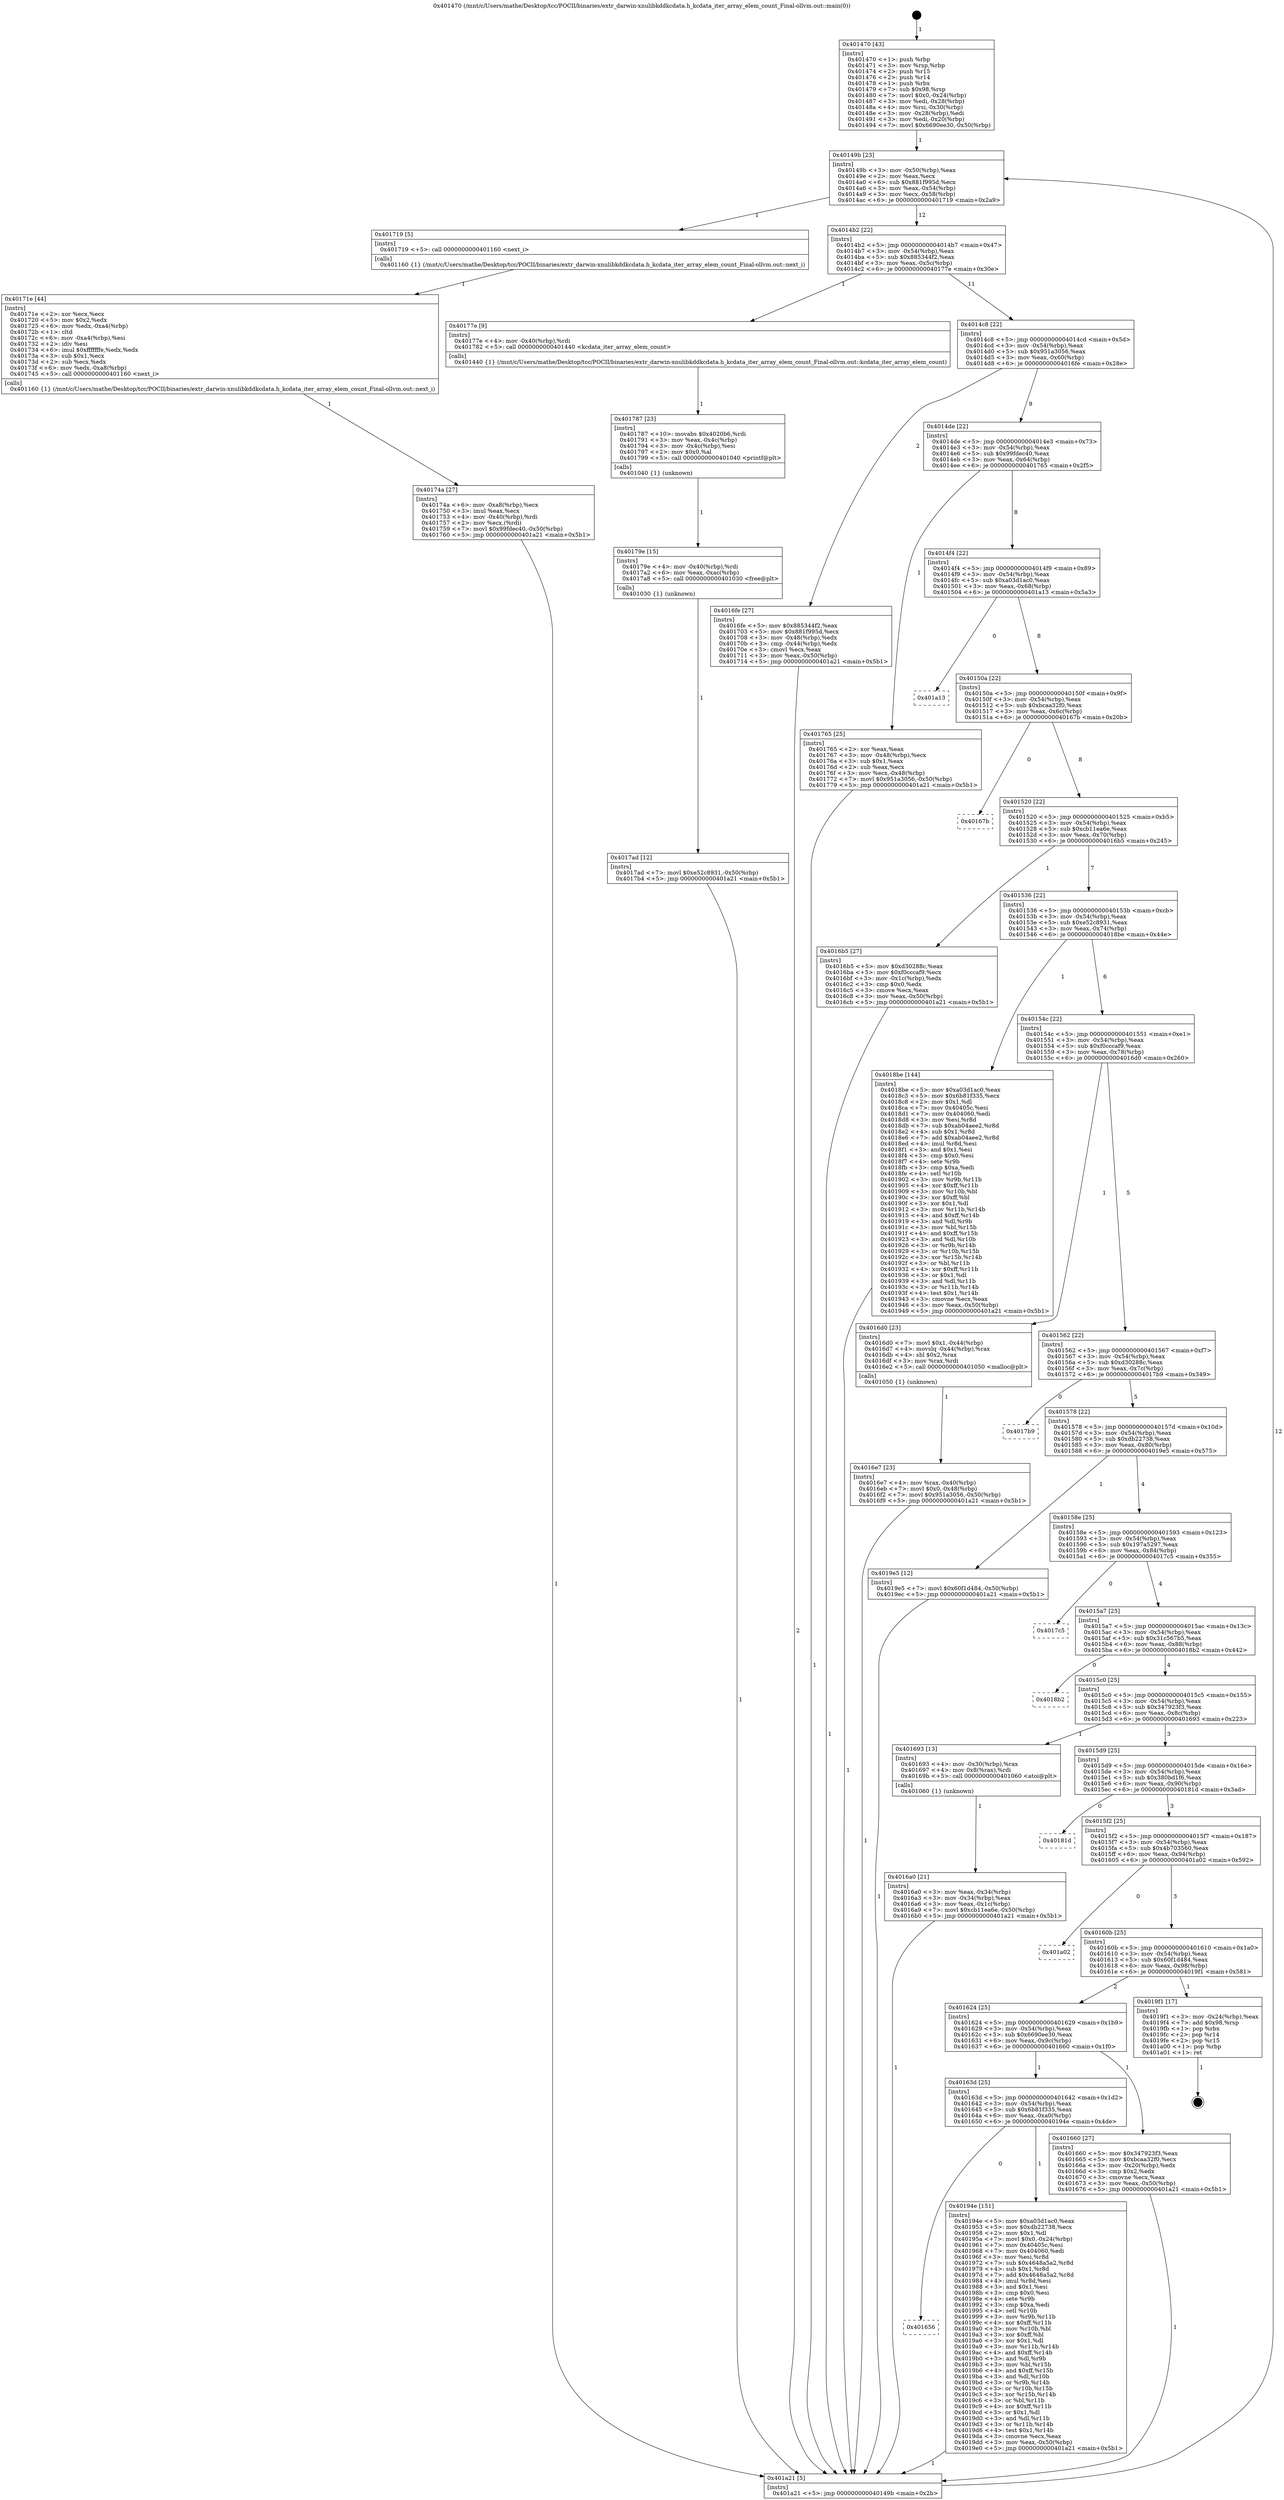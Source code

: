 digraph "0x401470" {
  label = "0x401470 (/mnt/c/Users/mathe/Desktop/tcc/POCII/binaries/extr_darwin-xnulibkddkcdata.h_kcdata_iter_array_elem_count_Final-ollvm.out::main(0))"
  labelloc = "t"
  node[shape=record]

  Entry [label="",width=0.3,height=0.3,shape=circle,fillcolor=black,style=filled]
  "0x40149b" [label="{
     0x40149b [23]\l
     | [instrs]\l
     &nbsp;&nbsp;0x40149b \<+3\>: mov -0x50(%rbp),%eax\l
     &nbsp;&nbsp;0x40149e \<+2\>: mov %eax,%ecx\l
     &nbsp;&nbsp;0x4014a0 \<+6\>: sub $0x881f995d,%ecx\l
     &nbsp;&nbsp;0x4014a6 \<+3\>: mov %eax,-0x54(%rbp)\l
     &nbsp;&nbsp;0x4014a9 \<+3\>: mov %ecx,-0x58(%rbp)\l
     &nbsp;&nbsp;0x4014ac \<+6\>: je 0000000000401719 \<main+0x2a9\>\l
  }"]
  "0x401719" [label="{
     0x401719 [5]\l
     | [instrs]\l
     &nbsp;&nbsp;0x401719 \<+5\>: call 0000000000401160 \<next_i\>\l
     | [calls]\l
     &nbsp;&nbsp;0x401160 \{1\} (/mnt/c/Users/mathe/Desktop/tcc/POCII/binaries/extr_darwin-xnulibkddkcdata.h_kcdata_iter_array_elem_count_Final-ollvm.out::next_i)\l
  }"]
  "0x4014b2" [label="{
     0x4014b2 [22]\l
     | [instrs]\l
     &nbsp;&nbsp;0x4014b2 \<+5\>: jmp 00000000004014b7 \<main+0x47\>\l
     &nbsp;&nbsp;0x4014b7 \<+3\>: mov -0x54(%rbp),%eax\l
     &nbsp;&nbsp;0x4014ba \<+5\>: sub $0x885344f2,%eax\l
     &nbsp;&nbsp;0x4014bf \<+3\>: mov %eax,-0x5c(%rbp)\l
     &nbsp;&nbsp;0x4014c2 \<+6\>: je 000000000040177e \<main+0x30e\>\l
  }"]
  Exit [label="",width=0.3,height=0.3,shape=circle,fillcolor=black,style=filled,peripheries=2]
  "0x40177e" [label="{
     0x40177e [9]\l
     | [instrs]\l
     &nbsp;&nbsp;0x40177e \<+4\>: mov -0x40(%rbp),%rdi\l
     &nbsp;&nbsp;0x401782 \<+5\>: call 0000000000401440 \<kcdata_iter_array_elem_count\>\l
     | [calls]\l
     &nbsp;&nbsp;0x401440 \{1\} (/mnt/c/Users/mathe/Desktop/tcc/POCII/binaries/extr_darwin-xnulibkddkcdata.h_kcdata_iter_array_elem_count_Final-ollvm.out::kcdata_iter_array_elem_count)\l
  }"]
  "0x4014c8" [label="{
     0x4014c8 [22]\l
     | [instrs]\l
     &nbsp;&nbsp;0x4014c8 \<+5\>: jmp 00000000004014cd \<main+0x5d\>\l
     &nbsp;&nbsp;0x4014cd \<+3\>: mov -0x54(%rbp),%eax\l
     &nbsp;&nbsp;0x4014d0 \<+5\>: sub $0x951a3056,%eax\l
     &nbsp;&nbsp;0x4014d5 \<+3\>: mov %eax,-0x60(%rbp)\l
     &nbsp;&nbsp;0x4014d8 \<+6\>: je 00000000004016fe \<main+0x28e\>\l
  }"]
  "0x401656" [label="{
     0x401656\l
  }", style=dashed]
  "0x4016fe" [label="{
     0x4016fe [27]\l
     | [instrs]\l
     &nbsp;&nbsp;0x4016fe \<+5\>: mov $0x885344f2,%eax\l
     &nbsp;&nbsp;0x401703 \<+5\>: mov $0x881f995d,%ecx\l
     &nbsp;&nbsp;0x401708 \<+3\>: mov -0x48(%rbp),%edx\l
     &nbsp;&nbsp;0x40170b \<+3\>: cmp -0x44(%rbp),%edx\l
     &nbsp;&nbsp;0x40170e \<+3\>: cmovl %ecx,%eax\l
     &nbsp;&nbsp;0x401711 \<+3\>: mov %eax,-0x50(%rbp)\l
     &nbsp;&nbsp;0x401714 \<+5\>: jmp 0000000000401a21 \<main+0x5b1\>\l
  }"]
  "0x4014de" [label="{
     0x4014de [22]\l
     | [instrs]\l
     &nbsp;&nbsp;0x4014de \<+5\>: jmp 00000000004014e3 \<main+0x73\>\l
     &nbsp;&nbsp;0x4014e3 \<+3\>: mov -0x54(%rbp),%eax\l
     &nbsp;&nbsp;0x4014e6 \<+5\>: sub $0x99fdec40,%eax\l
     &nbsp;&nbsp;0x4014eb \<+3\>: mov %eax,-0x64(%rbp)\l
     &nbsp;&nbsp;0x4014ee \<+6\>: je 0000000000401765 \<main+0x2f5\>\l
  }"]
  "0x40194e" [label="{
     0x40194e [151]\l
     | [instrs]\l
     &nbsp;&nbsp;0x40194e \<+5\>: mov $0xa03d1ac0,%eax\l
     &nbsp;&nbsp;0x401953 \<+5\>: mov $0xdb22738,%ecx\l
     &nbsp;&nbsp;0x401958 \<+2\>: mov $0x1,%dl\l
     &nbsp;&nbsp;0x40195a \<+7\>: movl $0x0,-0x24(%rbp)\l
     &nbsp;&nbsp;0x401961 \<+7\>: mov 0x40405c,%esi\l
     &nbsp;&nbsp;0x401968 \<+7\>: mov 0x404060,%edi\l
     &nbsp;&nbsp;0x40196f \<+3\>: mov %esi,%r8d\l
     &nbsp;&nbsp;0x401972 \<+7\>: sub $0x4648a5a2,%r8d\l
     &nbsp;&nbsp;0x401979 \<+4\>: sub $0x1,%r8d\l
     &nbsp;&nbsp;0x40197d \<+7\>: add $0x4648a5a2,%r8d\l
     &nbsp;&nbsp;0x401984 \<+4\>: imul %r8d,%esi\l
     &nbsp;&nbsp;0x401988 \<+3\>: and $0x1,%esi\l
     &nbsp;&nbsp;0x40198b \<+3\>: cmp $0x0,%esi\l
     &nbsp;&nbsp;0x40198e \<+4\>: sete %r9b\l
     &nbsp;&nbsp;0x401992 \<+3\>: cmp $0xa,%edi\l
     &nbsp;&nbsp;0x401995 \<+4\>: setl %r10b\l
     &nbsp;&nbsp;0x401999 \<+3\>: mov %r9b,%r11b\l
     &nbsp;&nbsp;0x40199c \<+4\>: xor $0xff,%r11b\l
     &nbsp;&nbsp;0x4019a0 \<+3\>: mov %r10b,%bl\l
     &nbsp;&nbsp;0x4019a3 \<+3\>: xor $0xff,%bl\l
     &nbsp;&nbsp;0x4019a6 \<+3\>: xor $0x1,%dl\l
     &nbsp;&nbsp;0x4019a9 \<+3\>: mov %r11b,%r14b\l
     &nbsp;&nbsp;0x4019ac \<+4\>: and $0xff,%r14b\l
     &nbsp;&nbsp;0x4019b0 \<+3\>: and %dl,%r9b\l
     &nbsp;&nbsp;0x4019b3 \<+3\>: mov %bl,%r15b\l
     &nbsp;&nbsp;0x4019b6 \<+4\>: and $0xff,%r15b\l
     &nbsp;&nbsp;0x4019ba \<+3\>: and %dl,%r10b\l
     &nbsp;&nbsp;0x4019bd \<+3\>: or %r9b,%r14b\l
     &nbsp;&nbsp;0x4019c0 \<+3\>: or %r10b,%r15b\l
     &nbsp;&nbsp;0x4019c3 \<+3\>: xor %r15b,%r14b\l
     &nbsp;&nbsp;0x4019c6 \<+3\>: or %bl,%r11b\l
     &nbsp;&nbsp;0x4019c9 \<+4\>: xor $0xff,%r11b\l
     &nbsp;&nbsp;0x4019cd \<+3\>: or $0x1,%dl\l
     &nbsp;&nbsp;0x4019d0 \<+3\>: and %dl,%r11b\l
     &nbsp;&nbsp;0x4019d3 \<+3\>: or %r11b,%r14b\l
     &nbsp;&nbsp;0x4019d6 \<+4\>: test $0x1,%r14b\l
     &nbsp;&nbsp;0x4019da \<+3\>: cmovne %ecx,%eax\l
     &nbsp;&nbsp;0x4019dd \<+3\>: mov %eax,-0x50(%rbp)\l
     &nbsp;&nbsp;0x4019e0 \<+5\>: jmp 0000000000401a21 \<main+0x5b1\>\l
  }"]
  "0x401765" [label="{
     0x401765 [25]\l
     | [instrs]\l
     &nbsp;&nbsp;0x401765 \<+2\>: xor %eax,%eax\l
     &nbsp;&nbsp;0x401767 \<+3\>: mov -0x48(%rbp),%ecx\l
     &nbsp;&nbsp;0x40176a \<+3\>: sub $0x1,%eax\l
     &nbsp;&nbsp;0x40176d \<+2\>: sub %eax,%ecx\l
     &nbsp;&nbsp;0x40176f \<+3\>: mov %ecx,-0x48(%rbp)\l
     &nbsp;&nbsp;0x401772 \<+7\>: movl $0x951a3056,-0x50(%rbp)\l
     &nbsp;&nbsp;0x401779 \<+5\>: jmp 0000000000401a21 \<main+0x5b1\>\l
  }"]
  "0x4014f4" [label="{
     0x4014f4 [22]\l
     | [instrs]\l
     &nbsp;&nbsp;0x4014f4 \<+5\>: jmp 00000000004014f9 \<main+0x89\>\l
     &nbsp;&nbsp;0x4014f9 \<+3\>: mov -0x54(%rbp),%eax\l
     &nbsp;&nbsp;0x4014fc \<+5\>: sub $0xa03d1ac0,%eax\l
     &nbsp;&nbsp;0x401501 \<+3\>: mov %eax,-0x68(%rbp)\l
     &nbsp;&nbsp;0x401504 \<+6\>: je 0000000000401a13 \<main+0x5a3\>\l
  }"]
  "0x4017ad" [label="{
     0x4017ad [12]\l
     | [instrs]\l
     &nbsp;&nbsp;0x4017ad \<+7\>: movl $0xe52c8931,-0x50(%rbp)\l
     &nbsp;&nbsp;0x4017b4 \<+5\>: jmp 0000000000401a21 \<main+0x5b1\>\l
  }"]
  "0x401a13" [label="{
     0x401a13\l
  }", style=dashed]
  "0x40150a" [label="{
     0x40150a [22]\l
     | [instrs]\l
     &nbsp;&nbsp;0x40150a \<+5\>: jmp 000000000040150f \<main+0x9f\>\l
     &nbsp;&nbsp;0x40150f \<+3\>: mov -0x54(%rbp),%eax\l
     &nbsp;&nbsp;0x401512 \<+5\>: sub $0xbcaa32f0,%eax\l
     &nbsp;&nbsp;0x401517 \<+3\>: mov %eax,-0x6c(%rbp)\l
     &nbsp;&nbsp;0x40151a \<+6\>: je 000000000040167b \<main+0x20b\>\l
  }"]
  "0x40179e" [label="{
     0x40179e [15]\l
     | [instrs]\l
     &nbsp;&nbsp;0x40179e \<+4\>: mov -0x40(%rbp),%rdi\l
     &nbsp;&nbsp;0x4017a2 \<+6\>: mov %eax,-0xac(%rbp)\l
     &nbsp;&nbsp;0x4017a8 \<+5\>: call 0000000000401030 \<free@plt\>\l
     | [calls]\l
     &nbsp;&nbsp;0x401030 \{1\} (unknown)\l
  }"]
  "0x40167b" [label="{
     0x40167b\l
  }", style=dashed]
  "0x401520" [label="{
     0x401520 [22]\l
     | [instrs]\l
     &nbsp;&nbsp;0x401520 \<+5\>: jmp 0000000000401525 \<main+0xb5\>\l
     &nbsp;&nbsp;0x401525 \<+3\>: mov -0x54(%rbp),%eax\l
     &nbsp;&nbsp;0x401528 \<+5\>: sub $0xcb11ea6e,%eax\l
     &nbsp;&nbsp;0x40152d \<+3\>: mov %eax,-0x70(%rbp)\l
     &nbsp;&nbsp;0x401530 \<+6\>: je 00000000004016b5 \<main+0x245\>\l
  }"]
  "0x401787" [label="{
     0x401787 [23]\l
     | [instrs]\l
     &nbsp;&nbsp;0x401787 \<+10\>: movabs $0x4020b6,%rdi\l
     &nbsp;&nbsp;0x401791 \<+3\>: mov %eax,-0x4c(%rbp)\l
     &nbsp;&nbsp;0x401794 \<+3\>: mov -0x4c(%rbp),%esi\l
     &nbsp;&nbsp;0x401797 \<+2\>: mov $0x0,%al\l
     &nbsp;&nbsp;0x401799 \<+5\>: call 0000000000401040 \<printf@plt\>\l
     | [calls]\l
     &nbsp;&nbsp;0x401040 \{1\} (unknown)\l
  }"]
  "0x4016b5" [label="{
     0x4016b5 [27]\l
     | [instrs]\l
     &nbsp;&nbsp;0x4016b5 \<+5\>: mov $0xd30288c,%eax\l
     &nbsp;&nbsp;0x4016ba \<+5\>: mov $0xf0cccaf9,%ecx\l
     &nbsp;&nbsp;0x4016bf \<+3\>: mov -0x1c(%rbp),%edx\l
     &nbsp;&nbsp;0x4016c2 \<+3\>: cmp $0x0,%edx\l
     &nbsp;&nbsp;0x4016c5 \<+3\>: cmove %ecx,%eax\l
     &nbsp;&nbsp;0x4016c8 \<+3\>: mov %eax,-0x50(%rbp)\l
     &nbsp;&nbsp;0x4016cb \<+5\>: jmp 0000000000401a21 \<main+0x5b1\>\l
  }"]
  "0x401536" [label="{
     0x401536 [22]\l
     | [instrs]\l
     &nbsp;&nbsp;0x401536 \<+5\>: jmp 000000000040153b \<main+0xcb\>\l
     &nbsp;&nbsp;0x40153b \<+3\>: mov -0x54(%rbp),%eax\l
     &nbsp;&nbsp;0x40153e \<+5\>: sub $0xe52c8931,%eax\l
     &nbsp;&nbsp;0x401543 \<+3\>: mov %eax,-0x74(%rbp)\l
     &nbsp;&nbsp;0x401546 \<+6\>: je 00000000004018be \<main+0x44e\>\l
  }"]
  "0x40174a" [label="{
     0x40174a [27]\l
     | [instrs]\l
     &nbsp;&nbsp;0x40174a \<+6\>: mov -0xa8(%rbp),%ecx\l
     &nbsp;&nbsp;0x401750 \<+3\>: imul %eax,%ecx\l
     &nbsp;&nbsp;0x401753 \<+4\>: mov -0x40(%rbp),%rdi\l
     &nbsp;&nbsp;0x401757 \<+2\>: mov %ecx,(%rdi)\l
     &nbsp;&nbsp;0x401759 \<+7\>: movl $0x99fdec40,-0x50(%rbp)\l
     &nbsp;&nbsp;0x401760 \<+5\>: jmp 0000000000401a21 \<main+0x5b1\>\l
  }"]
  "0x4018be" [label="{
     0x4018be [144]\l
     | [instrs]\l
     &nbsp;&nbsp;0x4018be \<+5\>: mov $0xa03d1ac0,%eax\l
     &nbsp;&nbsp;0x4018c3 \<+5\>: mov $0x6b81f335,%ecx\l
     &nbsp;&nbsp;0x4018c8 \<+2\>: mov $0x1,%dl\l
     &nbsp;&nbsp;0x4018ca \<+7\>: mov 0x40405c,%esi\l
     &nbsp;&nbsp;0x4018d1 \<+7\>: mov 0x404060,%edi\l
     &nbsp;&nbsp;0x4018d8 \<+3\>: mov %esi,%r8d\l
     &nbsp;&nbsp;0x4018db \<+7\>: sub $0xab04aee2,%r8d\l
     &nbsp;&nbsp;0x4018e2 \<+4\>: sub $0x1,%r8d\l
     &nbsp;&nbsp;0x4018e6 \<+7\>: add $0xab04aee2,%r8d\l
     &nbsp;&nbsp;0x4018ed \<+4\>: imul %r8d,%esi\l
     &nbsp;&nbsp;0x4018f1 \<+3\>: and $0x1,%esi\l
     &nbsp;&nbsp;0x4018f4 \<+3\>: cmp $0x0,%esi\l
     &nbsp;&nbsp;0x4018f7 \<+4\>: sete %r9b\l
     &nbsp;&nbsp;0x4018fb \<+3\>: cmp $0xa,%edi\l
     &nbsp;&nbsp;0x4018fe \<+4\>: setl %r10b\l
     &nbsp;&nbsp;0x401902 \<+3\>: mov %r9b,%r11b\l
     &nbsp;&nbsp;0x401905 \<+4\>: xor $0xff,%r11b\l
     &nbsp;&nbsp;0x401909 \<+3\>: mov %r10b,%bl\l
     &nbsp;&nbsp;0x40190c \<+3\>: xor $0xff,%bl\l
     &nbsp;&nbsp;0x40190f \<+3\>: xor $0x1,%dl\l
     &nbsp;&nbsp;0x401912 \<+3\>: mov %r11b,%r14b\l
     &nbsp;&nbsp;0x401915 \<+4\>: and $0xff,%r14b\l
     &nbsp;&nbsp;0x401919 \<+3\>: and %dl,%r9b\l
     &nbsp;&nbsp;0x40191c \<+3\>: mov %bl,%r15b\l
     &nbsp;&nbsp;0x40191f \<+4\>: and $0xff,%r15b\l
     &nbsp;&nbsp;0x401923 \<+3\>: and %dl,%r10b\l
     &nbsp;&nbsp;0x401926 \<+3\>: or %r9b,%r14b\l
     &nbsp;&nbsp;0x401929 \<+3\>: or %r10b,%r15b\l
     &nbsp;&nbsp;0x40192c \<+3\>: xor %r15b,%r14b\l
     &nbsp;&nbsp;0x40192f \<+3\>: or %bl,%r11b\l
     &nbsp;&nbsp;0x401932 \<+4\>: xor $0xff,%r11b\l
     &nbsp;&nbsp;0x401936 \<+3\>: or $0x1,%dl\l
     &nbsp;&nbsp;0x401939 \<+3\>: and %dl,%r11b\l
     &nbsp;&nbsp;0x40193c \<+3\>: or %r11b,%r14b\l
     &nbsp;&nbsp;0x40193f \<+4\>: test $0x1,%r14b\l
     &nbsp;&nbsp;0x401943 \<+3\>: cmovne %ecx,%eax\l
     &nbsp;&nbsp;0x401946 \<+3\>: mov %eax,-0x50(%rbp)\l
     &nbsp;&nbsp;0x401949 \<+5\>: jmp 0000000000401a21 \<main+0x5b1\>\l
  }"]
  "0x40154c" [label="{
     0x40154c [22]\l
     | [instrs]\l
     &nbsp;&nbsp;0x40154c \<+5\>: jmp 0000000000401551 \<main+0xe1\>\l
     &nbsp;&nbsp;0x401551 \<+3\>: mov -0x54(%rbp),%eax\l
     &nbsp;&nbsp;0x401554 \<+5\>: sub $0xf0cccaf9,%eax\l
     &nbsp;&nbsp;0x401559 \<+3\>: mov %eax,-0x78(%rbp)\l
     &nbsp;&nbsp;0x40155c \<+6\>: je 00000000004016d0 \<main+0x260\>\l
  }"]
  "0x40171e" [label="{
     0x40171e [44]\l
     | [instrs]\l
     &nbsp;&nbsp;0x40171e \<+2\>: xor %ecx,%ecx\l
     &nbsp;&nbsp;0x401720 \<+5\>: mov $0x2,%edx\l
     &nbsp;&nbsp;0x401725 \<+6\>: mov %edx,-0xa4(%rbp)\l
     &nbsp;&nbsp;0x40172b \<+1\>: cltd\l
     &nbsp;&nbsp;0x40172c \<+6\>: mov -0xa4(%rbp),%esi\l
     &nbsp;&nbsp;0x401732 \<+2\>: idiv %esi\l
     &nbsp;&nbsp;0x401734 \<+6\>: imul $0xfffffffe,%edx,%edx\l
     &nbsp;&nbsp;0x40173a \<+3\>: sub $0x1,%ecx\l
     &nbsp;&nbsp;0x40173d \<+2\>: sub %ecx,%edx\l
     &nbsp;&nbsp;0x40173f \<+6\>: mov %edx,-0xa8(%rbp)\l
     &nbsp;&nbsp;0x401745 \<+5\>: call 0000000000401160 \<next_i\>\l
     | [calls]\l
     &nbsp;&nbsp;0x401160 \{1\} (/mnt/c/Users/mathe/Desktop/tcc/POCII/binaries/extr_darwin-xnulibkddkcdata.h_kcdata_iter_array_elem_count_Final-ollvm.out::next_i)\l
  }"]
  "0x4016d0" [label="{
     0x4016d0 [23]\l
     | [instrs]\l
     &nbsp;&nbsp;0x4016d0 \<+7\>: movl $0x1,-0x44(%rbp)\l
     &nbsp;&nbsp;0x4016d7 \<+4\>: movslq -0x44(%rbp),%rax\l
     &nbsp;&nbsp;0x4016db \<+4\>: shl $0x2,%rax\l
     &nbsp;&nbsp;0x4016df \<+3\>: mov %rax,%rdi\l
     &nbsp;&nbsp;0x4016e2 \<+5\>: call 0000000000401050 \<malloc@plt\>\l
     | [calls]\l
     &nbsp;&nbsp;0x401050 \{1\} (unknown)\l
  }"]
  "0x401562" [label="{
     0x401562 [22]\l
     | [instrs]\l
     &nbsp;&nbsp;0x401562 \<+5\>: jmp 0000000000401567 \<main+0xf7\>\l
     &nbsp;&nbsp;0x401567 \<+3\>: mov -0x54(%rbp),%eax\l
     &nbsp;&nbsp;0x40156a \<+5\>: sub $0xd30288c,%eax\l
     &nbsp;&nbsp;0x40156f \<+3\>: mov %eax,-0x7c(%rbp)\l
     &nbsp;&nbsp;0x401572 \<+6\>: je 00000000004017b9 \<main+0x349\>\l
  }"]
  "0x4016e7" [label="{
     0x4016e7 [23]\l
     | [instrs]\l
     &nbsp;&nbsp;0x4016e7 \<+4\>: mov %rax,-0x40(%rbp)\l
     &nbsp;&nbsp;0x4016eb \<+7\>: movl $0x0,-0x48(%rbp)\l
     &nbsp;&nbsp;0x4016f2 \<+7\>: movl $0x951a3056,-0x50(%rbp)\l
     &nbsp;&nbsp;0x4016f9 \<+5\>: jmp 0000000000401a21 \<main+0x5b1\>\l
  }"]
  "0x4017b9" [label="{
     0x4017b9\l
  }", style=dashed]
  "0x401578" [label="{
     0x401578 [22]\l
     | [instrs]\l
     &nbsp;&nbsp;0x401578 \<+5\>: jmp 000000000040157d \<main+0x10d\>\l
     &nbsp;&nbsp;0x40157d \<+3\>: mov -0x54(%rbp),%eax\l
     &nbsp;&nbsp;0x401580 \<+5\>: sub $0xdb22738,%eax\l
     &nbsp;&nbsp;0x401585 \<+3\>: mov %eax,-0x80(%rbp)\l
     &nbsp;&nbsp;0x401588 \<+6\>: je 00000000004019e5 \<main+0x575\>\l
  }"]
  "0x4016a0" [label="{
     0x4016a0 [21]\l
     | [instrs]\l
     &nbsp;&nbsp;0x4016a0 \<+3\>: mov %eax,-0x34(%rbp)\l
     &nbsp;&nbsp;0x4016a3 \<+3\>: mov -0x34(%rbp),%eax\l
     &nbsp;&nbsp;0x4016a6 \<+3\>: mov %eax,-0x1c(%rbp)\l
     &nbsp;&nbsp;0x4016a9 \<+7\>: movl $0xcb11ea6e,-0x50(%rbp)\l
     &nbsp;&nbsp;0x4016b0 \<+5\>: jmp 0000000000401a21 \<main+0x5b1\>\l
  }"]
  "0x4019e5" [label="{
     0x4019e5 [12]\l
     | [instrs]\l
     &nbsp;&nbsp;0x4019e5 \<+7\>: movl $0x60f1d484,-0x50(%rbp)\l
     &nbsp;&nbsp;0x4019ec \<+5\>: jmp 0000000000401a21 \<main+0x5b1\>\l
  }"]
  "0x40158e" [label="{
     0x40158e [25]\l
     | [instrs]\l
     &nbsp;&nbsp;0x40158e \<+5\>: jmp 0000000000401593 \<main+0x123\>\l
     &nbsp;&nbsp;0x401593 \<+3\>: mov -0x54(%rbp),%eax\l
     &nbsp;&nbsp;0x401596 \<+5\>: sub $0x197a5297,%eax\l
     &nbsp;&nbsp;0x40159b \<+6\>: mov %eax,-0x84(%rbp)\l
     &nbsp;&nbsp;0x4015a1 \<+6\>: je 00000000004017c5 \<main+0x355\>\l
  }"]
  "0x401470" [label="{
     0x401470 [43]\l
     | [instrs]\l
     &nbsp;&nbsp;0x401470 \<+1\>: push %rbp\l
     &nbsp;&nbsp;0x401471 \<+3\>: mov %rsp,%rbp\l
     &nbsp;&nbsp;0x401474 \<+2\>: push %r15\l
     &nbsp;&nbsp;0x401476 \<+2\>: push %r14\l
     &nbsp;&nbsp;0x401478 \<+1\>: push %rbx\l
     &nbsp;&nbsp;0x401479 \<+7\>: sub $0x98,%rsp\l
     &nbsp;&nbsp;0x401480 \<+7\>: movl $0x0,-0x24(%rbp)\l
     &nbsp;&nbsp;0x401487 \<+3\>: mov %edi,-0x28(%rbp)\l
     &nbsp;&nbsp;0x40148a \<+4\>: mov %rsi,-0x30(%rbp)\l
     &nbsp;&nbsp;0x40148e \<+3\>: mov -0x28(%rbp),%edi\l
     &nbsp;&nbsp;0x401491 \<+3\>: mov %edi,-0x20(%rbp)\l
     &nbsp;&nbsp;0x401494 \<+7\>: movl $0x6690ee30,-0x50(%rbp)\l
  }"]
  "0x4017c5" [label="{
     0x4017c5\l
  }", style=dashed]
  "0x4015a7" [label="{
     0x4015a7 [25]\l
     | [instrs]\l
     &nbsp;&nbsp;0x4015a7 \<+5\>: jmp 00000000004015ac \<main+0x13c\>\l
     &nbsp;&nbsp;0x4015ac \<+3\>: mov -0x54(%rbp),%eax\l
     &nbsp;&nbsp;0x4015af \<+5\>: sub $0x31c567b5,%eax\l
     &nbsp;&nbsp;0x4015b4 \<+6\>: mov %eax,-0x88(%rbp)\l
     &nbsp;&nbsp;0x4015ba \<+6\>: je 00000000004018b2 \<main+0x442\>\l
  }"]
  "0x401a21" [label="{
     0x401a21 [5]\l
     | [instrs]\l
     &nbsp;&nbsp;0x401a21 \<+5\>: jmp 000000000040149b \<main+0x2b\>\l
  }"]
  "0x4018b2" [label="{
     0x4018b2\l
  }", style=dashed]
  "0x4015c0" [label="{
     0x4015c0 [25]\l
     | [instrs]\l
     &nbsp;&nbsp;0x4015c0 \<+5\>: jmp 00000000004015c5 \<main+0x155\>\l
     &nbsp;&nbsp;0x4015c5 \<+3\>: mov -0x54(%rbp),%eax\l
     &nbsp;&nbsp;0x4015c8 \<+5\>: sub $0x347923f3,%eax\l
     &nbsp;&nbsp;0x4015cd \<+6\>: mov %eax,-0x8c(%rbp)\l
     &nbsp;&nbsp;0x4015d3 \<+6\>: je 0000000000401693 \<main+0x223\>\l
  }"]
  "0x40163d" [label="{
     0x40163d [25]\l
     | [instrs]\l
     &nbsp;&nbsp;0x40163d \<+5\>: jmp 0000000000401642 \<main+0x1d2\>\l
     &nbsp;&nbsp;0x401642 \<+3\>: mov -0x54(%rbp),%eax\l
     &nbsp;&nbsp;0x401645 \<+5\>: sub $0x6b81f335,%eax\l
     &nbsp;&nbsp;0x40164a \<+6\>: mov %eax,-0xa0(%rbp)\l
     &nbsp;&nbsp;0x401650 \<+6\>: je 000000000040194e \<main+0x4de\>\l
  }"]
  "0x401693" [label="{
     0x401693 [13]\l
     | [instrs]\l
     &nbsp;&nbsp;0x401693 \<+4\>: mov -0x30(%rbp),%rax\l
     &nbsp;&nbsp;0x401697 \<+4\>: mov 0x8(%rax),%rdi\l
     &nbsp;&nbsp;0x40169b \<+5\>: call 0000000000401060 \<atoi@plt\>\l
     | [calls]\l
     &nbsp;&nbsp;0x401060 \{1\} (unknown)\l
  }"]
  "0x4015d9" [label="{
     0x4015d9 [25]\l
     | [instrs]\l
     &nbsp;&nbsp;0x4015d9 \<+5\>: jmp 00000000004015de \<main+0x16e\>\l
     &nbsp;&nbsp;0x4015de \<+3\>: mov -0x54(%rbp),%eax\l
     &nbsp;&nbsp;0x4015e1 \<+5\>: sub $0x380bd1f6,%eax\l
     &nbsp;&nbsp;0x4015e6 \<+6\>: mov %eax,-0x90(%rbp)\l
     &nbsp;&nbsp;0x4015ec \<+6\>: je 000000000040181d \<main+0x3ad\>\l
  }"]
  "0x401660" [label="{
     0x401660 [27]\l
     | [instrs]\l
     &nbsp;&nbsp;0x401660 \<+5\>: mov $0x347923f3,%eax\l
     &nbsp;&nbsp;0x401665 \<+5\>: mov $0xbcaa32f0,%ecx\l
     &nbsp;&nbsp;0x40166a \<+3\>: mov -0x20(%rbp),%edx\l
     &nbsp;&nbsp;0x40166d \<+3\>: cmp $0x2,%edx\l
     &nbsp;&nbsp;0x401670 \<+3\>: cmovne %ecx,%eax\l
     &nbsp;&nbsp;0x401673 \<+3\>: mov %eax,-0x50(%rbp)\l
     &nbsp;&nbsp;0x401676 \<+5\>: jmp 0000000000401a21 \<main+0x5b1\>\l
  }"]
  "0x40181d" [label="{
     0x40181d\l
  }", style=dashed]
  "0x4015f2" [label="{
     0x4015f2 [25]\l
     | [instrs]\l
     &nbsp;&nbsp;0x4015f2 \<+5\>: jmp 00000000004015f7 \<main+0x187\>\l
     &nbsp;&nbsp;0x4015f7 \<+3\>: mov -0x54(%rbp),%eax\l
     &nbsp;&nbsp;0x4015fa \<+5\>: sub $0x4b703560,%eax\l
     &nbsp;&nbsp;0x4015ff \<+6\>: mov %eax,-0x94(%rbp)\l
     &nbsp;&nbsp;0x401605 \<+6\>: je 0000000000401a02 \<main+0x592\>\l
  }"]
  "0x401624" [label="{
     0x401624 [25]\l
     | [instrs]\l
     &nbsp;&nbsp;0x401624 \<+5\>: jmp 0000000000401629 \<main+0x1b9\>\l
     &nbsp;&nbsp;0x401629 \<+3\>: mov -0x54(%rbp),%eax\l
     &nbsp;&nbsp;0x40162c \<+5\>: sub $0x6690ee30,%eax\l
     &nbsp;&nbsp;0x401631 \<+6\>: mov %eax,-0x9c(%rbp)\l
     &nbsp;&nbsp;0x401637 \<+6\>: je 0000000000401660 \<main+0x1f0\>\l
  }"]
  "0x401a02" [label="{
     0x401a02\l
  }", style=dashed]
  "0x40160b" [label="{
     0x40160b [25]\l
     | [instrs]\l
     &nbsp;&nbsp;0x40160b \<+5\>: jmp 0000000000401610 \<main+0x1a0\>\l
     &nbsp;&nbsp;0x401610 \<+3\>: mov -0x54(%rbp),%eax\l
     &nbsp;&nbsp;0x401613 \<+5\>: sub $0x60f1d484,%eax\l
     &nbsp;&nbsp;0x401618 \<+6\>: mov %eax,-0x98(%rbp)\l
     &nbsp;&nbsp;0x40161e \<+6\>: je 00000000004019f1 \<main+0x581\>\l
  }"]
  "0x4019f1" [label="{
     0x4019f1 [17]\l
     | [instrs]\l
     &nbsp;&nbsp;0x4019f1 \<+3\>: mov -0x24(%rbp),%eax\l
     &nbsp;&nbsp;0x4019f4 \<+7\>: add $0x98,%rsp\l
     &nbsp;&nbsp;0x4019fb \<+1\>: pop %rbx\l
     &nbsp;&nbsp;0x4019fc \<+2\>: pop %r14\l
     &nbsp;&nbsp;0x4019fe \<+2\>: pop %r15\l
     &nbsp;&nbsp;0x401a00 \<+1\>: pop %rbp\l
     &nbsp;&nbsp;0x401a01 \<+1\>: ret\l
  }"]
  Entry -> "0x401470" [label=" 1"]
  "0x40149b" -> "0x401719" [label=" 1"]
  "0x40149b" -> "0x4014b2" [label=" 12"]
  "0x4019f1" -> Exit [label=" 1"]
  "0x4014b2" -> "0x40177e" [label=" 1"]
  "0x4014b2" -> "0x4014c8" [label=" 11"]
  "0x4019e5" -> "0x401a21" [label=" 1"]
  "0x4014c8" -> "0x4016fe" [label=" 2"]
  "0x4014c8" -> "0x4014de" [label=" 9"]
  "0x40194e" -> "0x401a21" [label=" 1"]
  "0x4014de" -> "0x401765" [label=" 1"]
  "0x4014de" -> "0x4014f4" [label=" 8"]
  "0x40163d" -> "0x401656" [label=" 0"]
  "0x4014f4" -> "0x401a13" [label=" 0"]
  "0x4014f4" -> "0x40150a" [label=" 8"]
  "0x40163d" -> "0x40194e" [label=" 1"]
  "0x40150a" -> "0x40167b" [label=" 0"]
  "0x40150a" -> "0x401520" [label=" 8"]
  "0x4018be" -> "0x401a21" [label=" 1"]
  "0x401520" -> "0x4016b5" [label=" 1"]
  "0x401520" -> "0x401536" [label=" 7"]
  "0x4017ad" -> "0x401a21" [label=" 1"]
  "0x401536" -> "0x4018be" [label=" 1"]
  "0x401536" -> "0x40154c" [label=" 6"]
  "0x40179e" -> "0x4017ad" [label=" 1"]
  "0x40154c" -> "0x4016d0" [label=" 1"]
  "0x40154c" -> "0x401562" [label=" 5"]
  "0x401787" -> "0x40179e" [label=" 1"]
  "0x401562" -> "0x4017b9" [label=" 0"]
  "0x401562" -> "0x401578" [label=" 5"]
  "0x40177e" -> "0x401787" [label=" 1"]
  "0x401578" -> "0x4019e5" [label=" 1"]
  "0x401578" -> "0x40158e" [label=" 4"]
  "0x401765" -> "0x401a21" [label=" 1"]
  "0x40158e" -> "0x4017c5" [label=" 0"]
  "0x40158e" -> "0x4015a7" [label=" 4"]
  "0x40174a" -> "0x401a21" [label=" 1"]
  "0x4015a7" -> "0x4018b2" [label=" 0"]
  "0x4015a7" -> "0x4015c0" [label=" 4"]
  "0x40171e" -> "0x40174a" [label=" 1"]
  "0x4015c0" -> "0x401693" [label=" 1"]
  "0x4015c0" -> "0x4015d9" [label=" 3"]
  "0x401719" -> "0x40171e" [label=" 1"]
  "0x4015d9" -> "0x40181d" [label=" 0"]
  "0x4015d9" -> "0x4015f2" [label=" 3"]
  "0x4016fe" -> "0x401a21" [label=" 2"]
  "0x4015f2" -> "0x401a02" [label=" 0"]
  "0x4015f2" -> "0x40160b" [label=" 3"]
  "0x4016d0" -> "0x4016e7" [label=" 1"]
  "0x40160b" -> "0x4019f1" [label=" 1"]
  "0x40160b" -> "0x401624" [label=" 2"]
  "0x4016e7" -> "0x401a21" [label=" 1"]
  "0x401624" -> "0x401660" [label=" 1"]
  "0x401624" -> "0x40163d" [label=" 1"]
  "0x401660" -> "0x401a21" [label=" 1"]
  "0x401470" -> "0x40149b" [label=" 1"]
  "0x401a21" -> "0x40149b" [label=" 12"]
  "0x401693" -> "0x4016a0" [label=" 1"]
  "0x4016a0" -> "0x401a21" [label=" 1"]
  "0x4016b5" -> "0x401a21" [label=" 1"]
}
